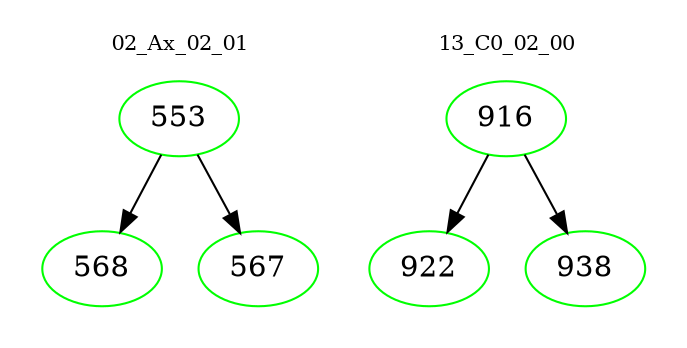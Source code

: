 digraph{
subgraph cluster_0 {
color = white
label = "02_Ax_02_01";
fontsize=10;
T0_553 [label="553", color="green"]
T0_553 -> T0_568 [color="black"]
T0_568 [label="568", color="green"]
T0_553 -> T0_567 [color="black"]
T0_567 [label="567", color="green"]
}
subgraph cluster_1 {
color = white
label = "13_C0_02_00";
fontsize=10;
T1_916 [label="916", color="green"]
T1_916 -> T1_922 [color="black"]
T1_922 [label="922", color="green"]
T1_916 -> T1_938 [color="black"]
T1_938 [label="938", color="green"]
}
}
